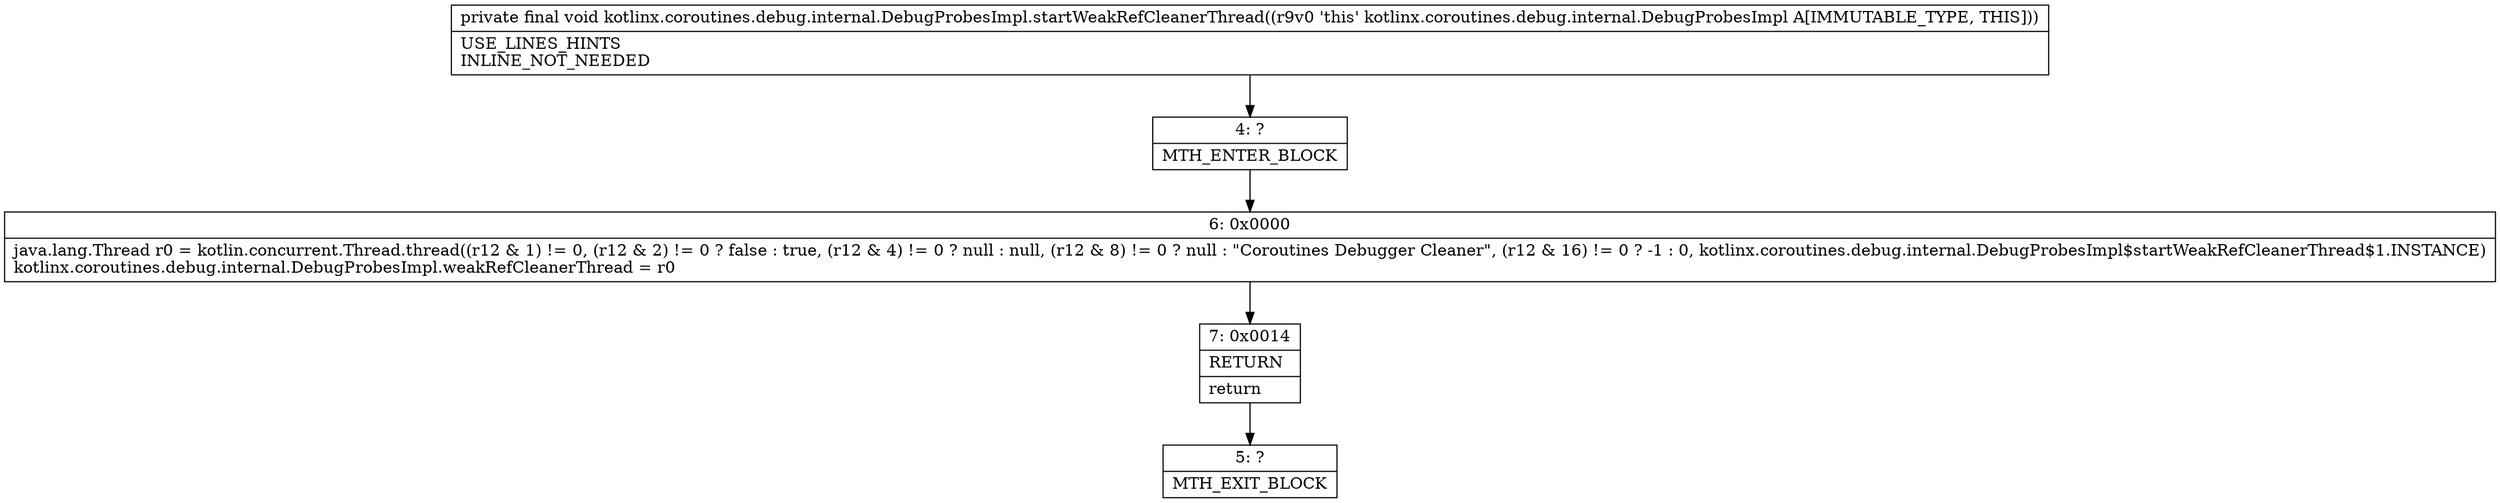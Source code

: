 digraph "CFG forkotlinx.coroutines.debug.internal.DebugProbesImpl.startWeakRefCleanerThread()V" {
Node_4 [shape=record,label="{4\:\ ?|MTH_ENTER_BLOCK\l}"];
Node_6 [shape=record,label="{6\:\ 0x0000|java.lang.Thread r0 = kotlin.concurrent.Thread.thread((r12 & 1) != 0, (r12 & 2) != 0 ? false : true, (r12 & 4) != 0 ? null : null, (r12 & 8) != 0 ? null : \"Coroutines Debugger Cleaner\", (r12 & 16) != 0 ? \-1 : 0, kotlinx.coroutines.debug.internal.DebugProbesImpl$startWeakRefCleanerThread$1.INSTANCE)\lkotlinx.coroutines.debug.internal.DebugProbesImpl.weakRefCleanerThread = r0\l}"];
Node_7 [shape=record,label="{7\:\ 0x0014|RETURN\l|return\l}"];
Node_5 [shape=record,label="{5\:\ ?|MTH_EXIT_BLOCK\l}"];
MethodNode[shape=record,label="{private final void kotlinx.coroutines.debug.internal.DebugProbesImpl.startWeakRefCleanerThread((r9v0 'this' kotlinx.coroutines.debug.internal.DebugProbesImpl A[IMMUTABLE_TYPE, THIS]))  | USE_LINES_HINTS\lINLINE_NOT_NEEDED\l}"];
MethodNode -> Node_4;Node_4 -> Node_6;
Node_6 -> Node_7;
Node_7 -> Node_5;
}

